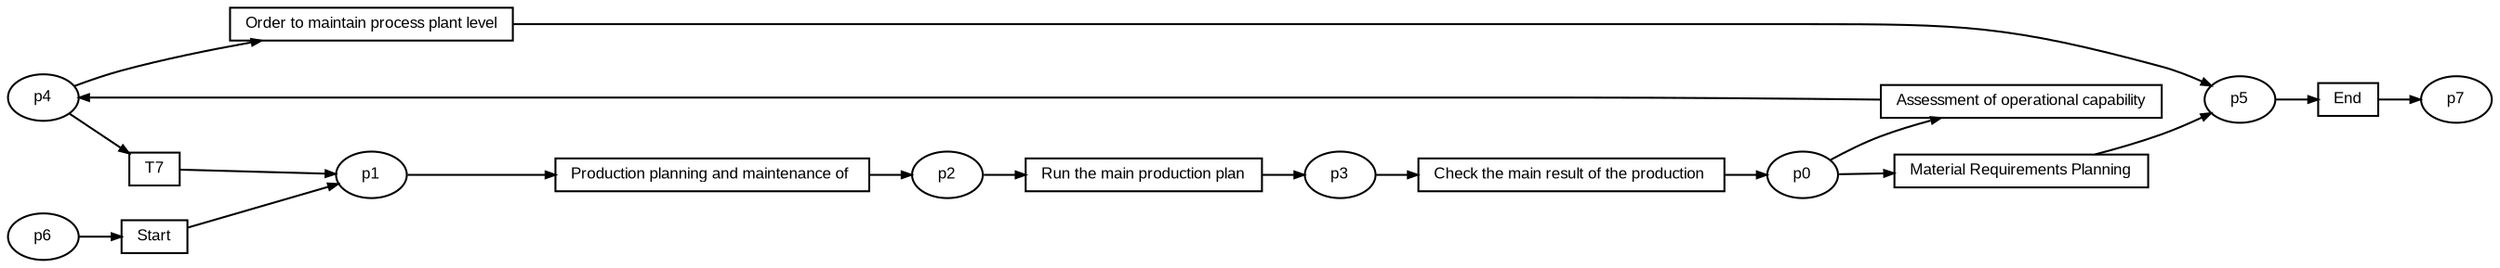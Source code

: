 digraph G {ranksep=".3"; fontsize="8"; remincross=true; margin="0.0,0.0"; fontname="Arial";rankdir="LR"; 
edge [arrowsize="0.5"];
node [height=".2",width=".2",fontname="Arial",fontsize="8"];
t0 [shape="box",label="End"];
t1 [shape="box",label="T7"];
t2 [shape="box",label="Order to maintain process plant level"];
t3 [shape="box",label="Material Requirements Planning"];
t4 [shape="box",label="Assessment of operational capability"];
t5 [shape="box",label="Check the main result of the production "];
t6 [shape="box",label="Run the main production plan"];
t7 [shape="box",label="Production planning and maintenance of "];
t8 [shape="box",label="Start"];
p0 [shape="oval",label="p7"];
p1 [shape="oval",label="p6"];
p2 [shape="oval",label="p5"];
p3 [shape="oval",label="p4"];
p4 [shape="oval",label="p3"];
p5 [shape="oval",label="p2"];
p6 [shape="oval",label="p1"];
p7 [shape="oval",label="p0"];
p7 -> t4[label=""];
t7 -> p5[label=""];
p1 -> t8[label=""];
t6 -> p4[label=""];
t8 -> p6[label=""];
p4 -> t5[label=""];
p3 -> t2[label=""];
t2 -> p2[label=""];
t1 -> p6[label=""];
p3 -> t1[label=""];
t0 -> p0[label=""];
p2 -> t0[label=""];
p7 -> t3[label=""];
p6 -> t7[label=""];
t5 -> p7[label=""];
t4 -> p3[label=""];
p5 -> t6[label=""];
t3 -> p2[label=""];
}
